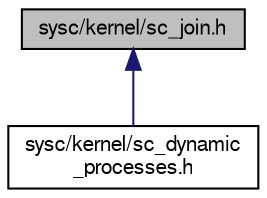 digraph "sysc/kernel/sc_join.h"
{
  edge [fontname="FreeSans",fontsize="10",labelfontname="FreeSans",labelfontsize="10"];
  node [fontname="FreeSans",fontsize="10",shape=record];
  Node43 [label="sysc/kernel/sc_join.h",height=0.2,width=0.4,color="black", fillcolor="grey75", style="filled", fontcolor="black"];
  Node43 -> Node44 [dir="back",color="midnightblue",fontsize="10",style="solid",fontname="FreeSans"];
  Node44 [label="sysc/kernel/sc_dynamic\l_processes.h",height=0.2,width=0.4,color="black", fillcolor="white", style="filled",URL="$a00245.html"];
}
